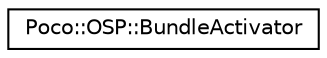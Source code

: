 digraph "Graphical Class Hierarchy"
{
 // LATEX_PDF_SIZE
  edge [fontname="Helvetica",fontsize="10",labelfontname="Helvetica",labelfontsize="10"];
  node [fontname="Helvetica",fontsize="10",shape=record];
  rankdir="LR";
  Node0 [label="Poco::OSP::BundleActivator",height=0.2,width=0.4,color="black", fillcolor="white", style="filled",URL="$classPoco_1_1OSP_1_1BundleActivator.html",tooltip=" "];
}
